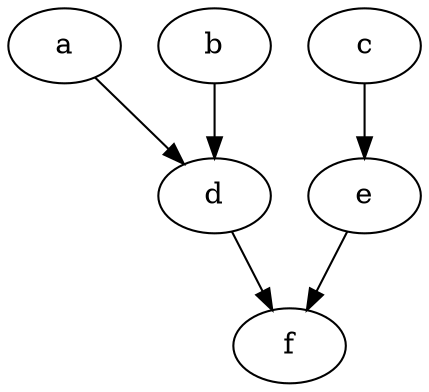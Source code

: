 digraph "4_processor_3_src_1_dest" {
	a		[Weight=2];
	b		[Weight=1];
	d		[Weight=2];
	a -> d	[Weight=2];
	b -> d	[Weight=4];
	c		[Weight=3];
	e		[Weight=4];
	c -> e	[Weight=1];
	f		[Weight=1];
	d -> f	[Weight=3];
	e -> f	[Weight=2];
}